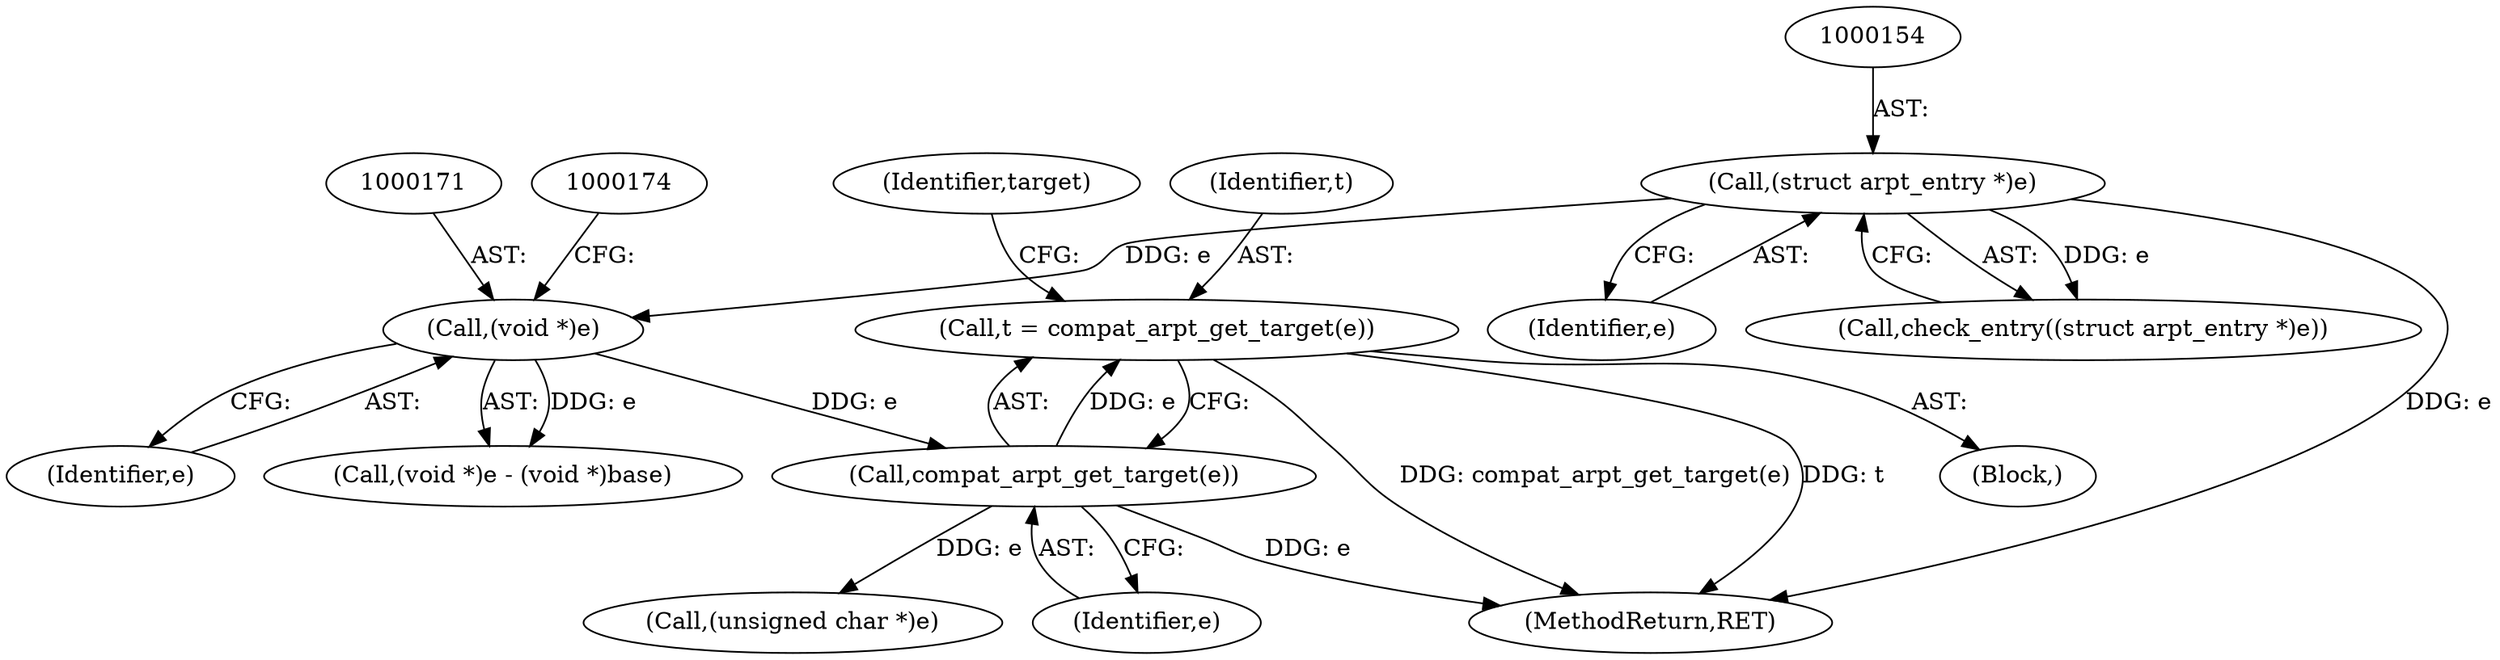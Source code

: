 digraph "0_linux_6e94e0cfb0887e4013b3b930fa6ab1fe6bb6ba91@pointer" {
"1000176" [label="(Call,t = compat_arpt_get_target(e))"];
"1000178" [label="(Call,compat_arpt_get_target(e))"];
"1000170" [label="(Call,(void *)e)"];
"1000153" [label="(Call,(struct arpt_entry *)e)"];
"1000255" [label="(Call,(unsigned char *)e)"];
"1000152" [label="(Call,check_entry((struct arpt_entry *)e))"];
"1000177" [label="(Identifier,t)"];
"1000176" [label="(Call,t = compat_arpt_get_target(e))"];
"1000178" [label="(Call,compat_arpt_get_target(e))"];
"1000321" [label="(MethodReturn,RET)"];
"1000169" [label="(Call,(void *)e - (void *)base)"];
"1000112" [label="(Block,)"];
"1000172" [label="(Identifier,e)"];
"1000153" [label="(Call,(struct arpt_entry *)e)"];
"1000181" [label="(Identifier,target)"];
"1000155" [label="(Identifier,e)"];
"1000179" [label="(Identifier,e)"];
"1000170" [label="(Call,(void *)e)"];
"1000176" -> "1000112"  [label="AST: "];
"1000176" -> "1000178"  [label="CFG: "];
"1000177" -> "1000176"  [label="AST: "];
"1000178" -> "1000176"  [label="AST: "];
"1000181" -> "1000176"  [label="CFG: "];
"1000176" -> "1000321"  [label="DDG: compat_arpt_get_target(e)"];
"1000176" -> "1000321"  [label="DDG: t"];
"1000178" -> "1000176"  [label="DDG: e"];
"1000178" -> "1000179"  [label="CFG: "];
"1000179" -> "1000178"  [label="AST: "];
"1000178" -> "1000321"  [label="DDG: e"];
"1000170" -> "1000178"  [label="DDG: e"];
"1000178" -> "1000255"  [label="DDG: e"];
"1000170" -> "1000169"  [label="AST: "];
"1000170" -> "1000172"  [label="CFG: "];
"1000171" -> "1000170"  [label="AST: "];
"1000172" -> "1000170"  [label="AST: "];
"1000174" -> "1000170"  [label="CFG: "];
"1000170" -> "1000169"  [label="DDG: e"];
"1000153" -> "1000170"  [label="DDG: e"];
"1000153" -> "1000152"  [label="AST: "];
"1000153" -> "1000155"  [label="CFG: "];
"1000154" -> "1000153"  [label="AST: "];
"1000155" -> "1000153"  [label="AST: "];
"1000152" -> "1000153"  [label="CFG: "];
"1000153" -> "1000321"  [label="DDG: e"];
"1000153" -> "1000152"  [label="DDG: e"];
}
